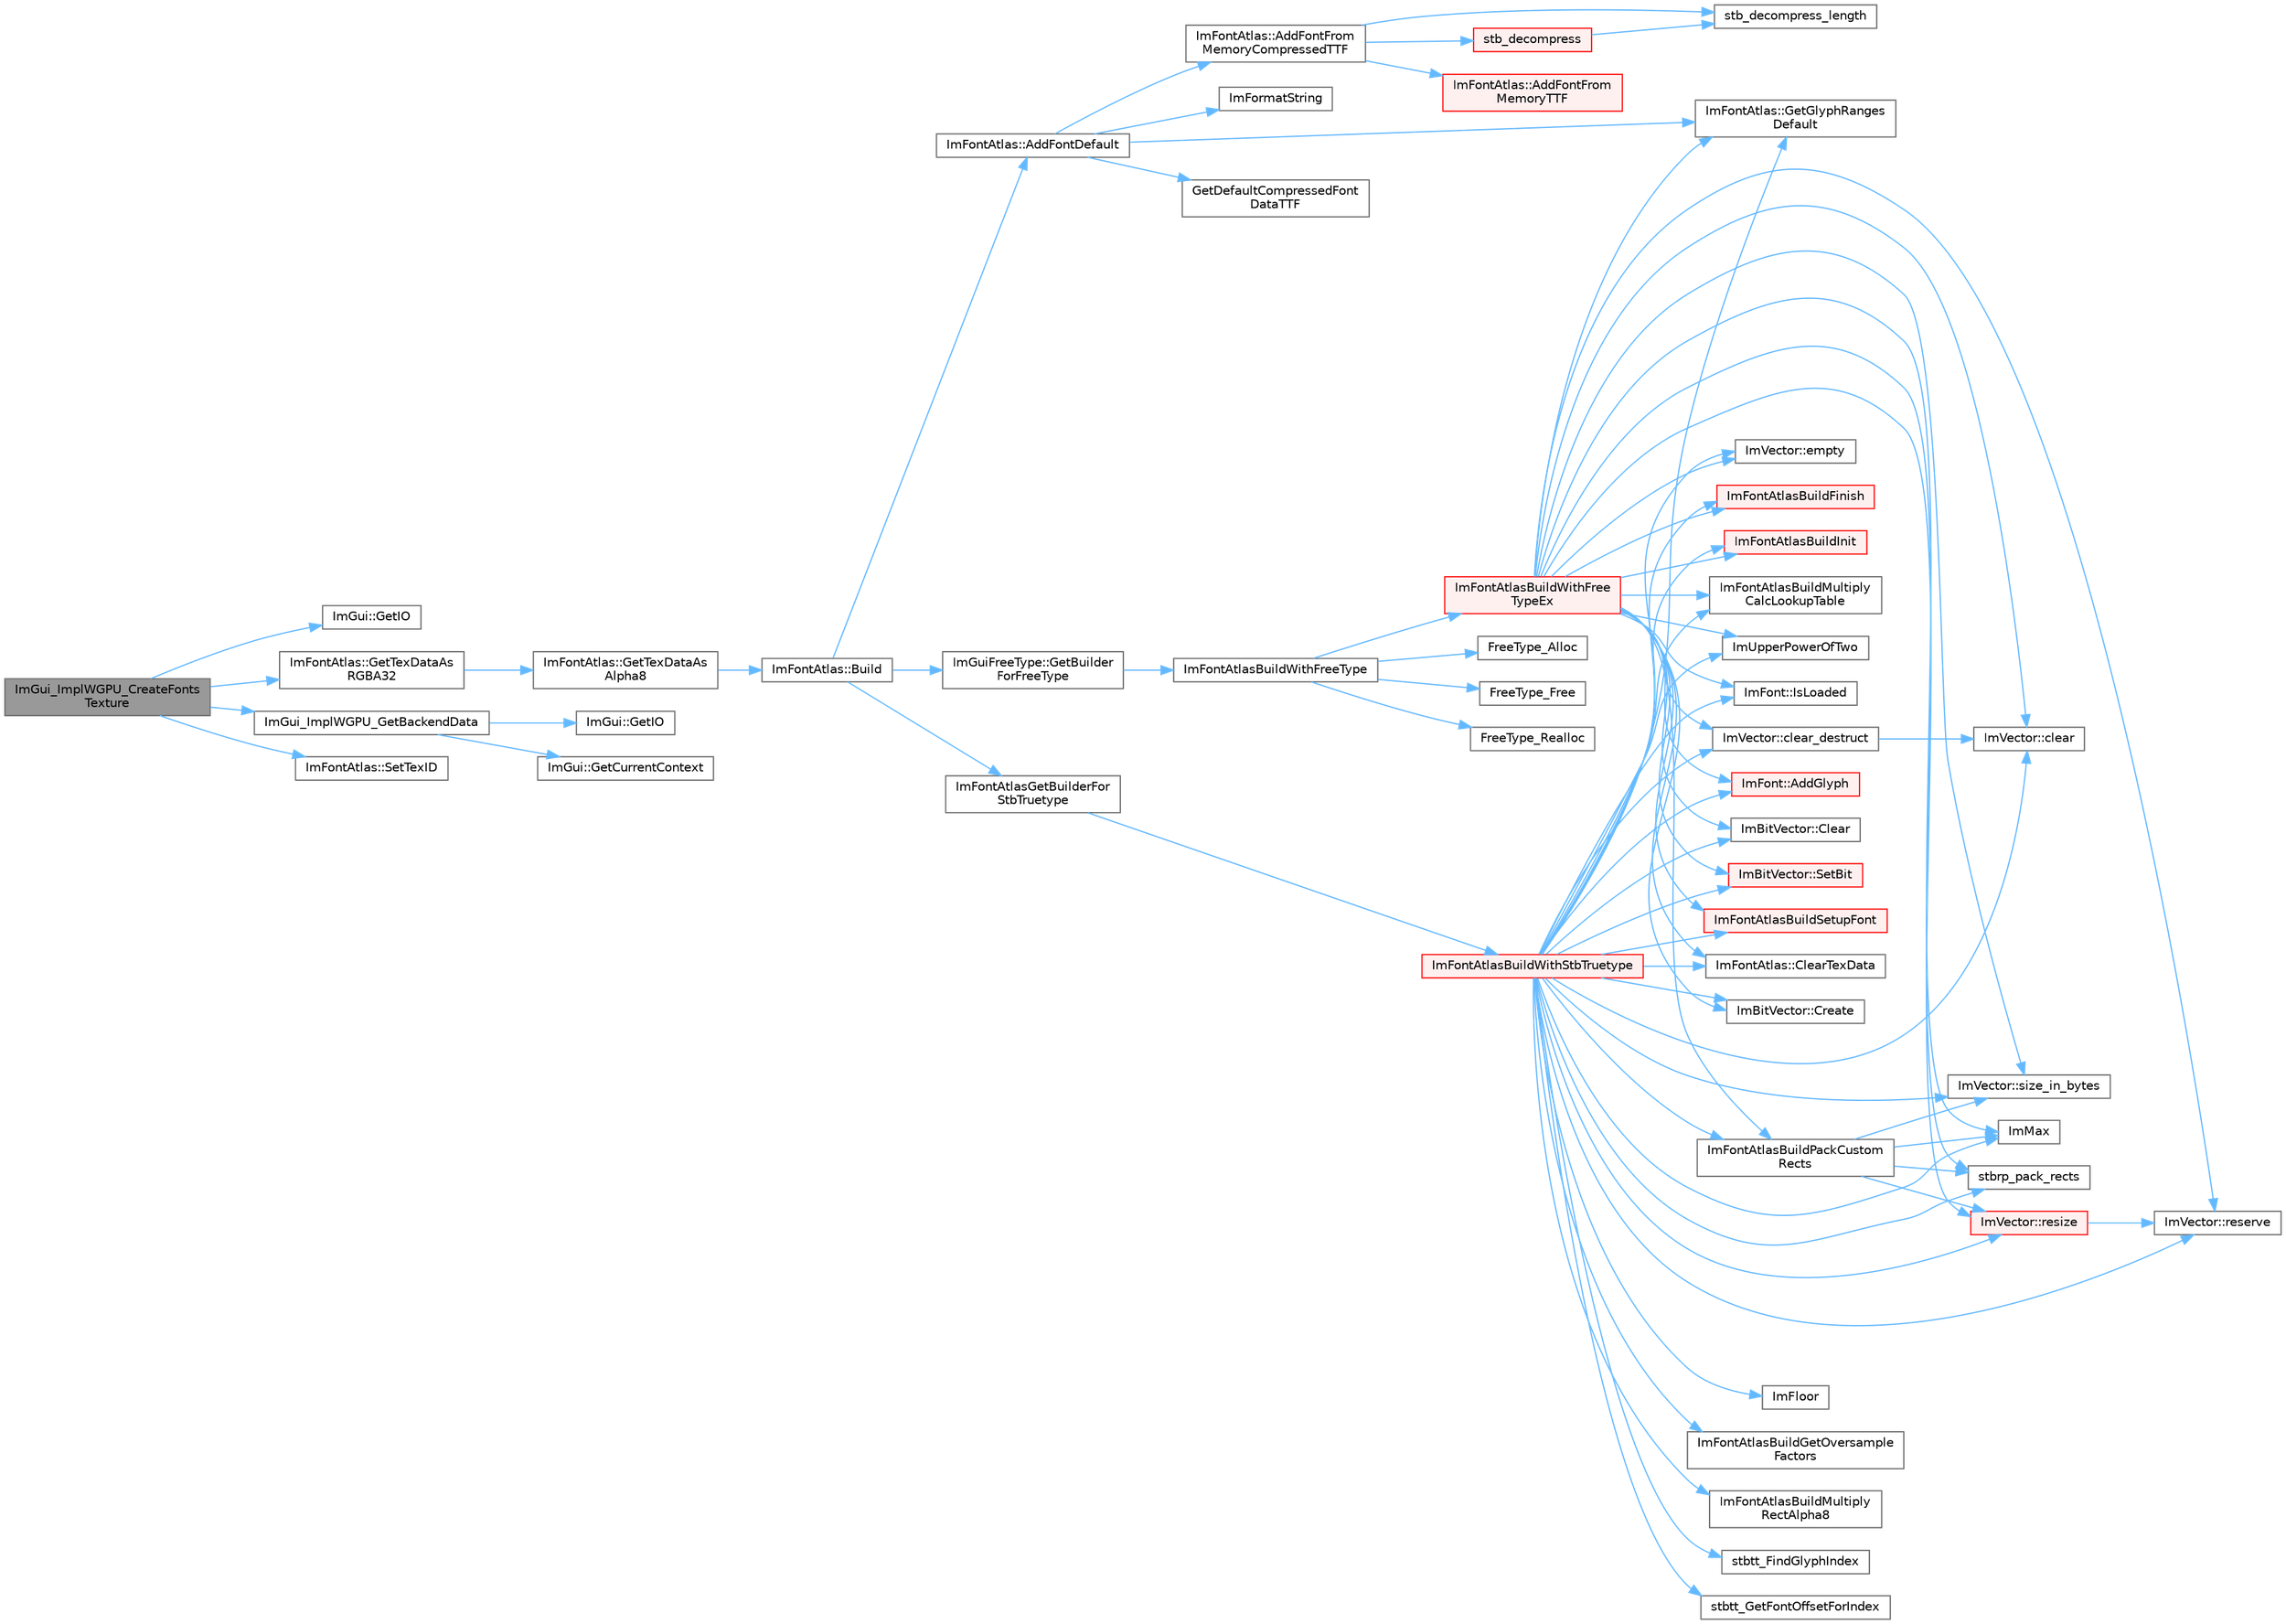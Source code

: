 digraph "ImGui_ImplWGPU_CreateFontsTexture"
{
 // LATEX_PDF_SIZE
  bgcolor="transparent";
  edge [fontname=Helvetica,fontsize=10,labelfontname=Helvetica,labelfontsize=10];
  node [fontname=Helvetica,fontsize=10,shape=box,height=0.2,width=0.4];
  rankdir="LR";
  Node1 [id="Node000001",label="ImGui_ImplWGPU_CreateFonts\lTexture",height=0.2,width=0.4,color="gray40", fillcolor="grey60", style="filled", fontcolor="black",tooltip=" "];
  Node1 -> Node2 [id="edge1_Node000001_Node000002",color="steelblue1",style="solid",tooltip=" "];
  Node2 [id="Node000002",label="ImGui::GetIO",height=0.2,width=0.4,color="grey40", fillcolor="white", style="filled",URL="$namespace_im_gui.html#a3179e560812f878f3961ce803a5d9302",tooltip=" "];
  Node1 -> Node3 [id="edge2_Node000001_Node000003",color="steelblue1",style="solid",tooltip=" "];
  Node3 [id="Node000003",label="ImFontAtlas::GetTexDataAs\lRGBA32",height=0.2,width=0.4,color="grey40", fillcolor="white", style="filled",URL="$struct_im_font_atlas.html#a8abb0c4e67ebb38249d4df71218c4eec",tooltip=" "];
  Node3 -> Node4 [id="edge3_Node000003_Node000004",color="steelblue1",style="solid",tooltip=" "];
  Node4 [id="Node000004",label="ImFontAtlas::GetTexDataAs\lAlpha8",height=0.2,width=0.4,color="grey40", fillcolor="white", style="filled",URL="$struct_im_font_atlas.html#aeff1a1044a1ab68d8f27bb2819cd9f44",tooltip=" "];
  Node4 -> Node5 [id="edge4_Node000004_Node000005",color="steelblue1",style="solid",tooltip=" "];
  Node5 [id="Node000005",label="ImFontAtlas::Build",height=0.2,width=0.4,color="grey40", fillcolor="white", style="filled",URL="$struct_im_font_atlas.html#a81e39e30dffa4dd7e458a53297451e27",tooltip=" "];
  Node5 -> Node6 [id="edge5_Node000005_Node000006",color="steelblue1",style="solid",tooltip=" "];
  Node6 [id="Node000006",label="ImFontAtlas::AddFontDefault",height=0.2,width=0.4,color="grey40", fillcolor="white", style="filled",URL="$struct_im_font_atlas.html#a9d2b4a94579bf603a0d2662cd8348cbd",tooltip=" "];
  Node6 -> Node7 [id="edge6_Node000006_Node000007",color="steelblue1",style="solid",tooltip=" "];
  Node7 [id="Node000007",label="ImFontAtlas::AddFontFrom\lMemoryCompressedTTF",height=0.2,width=0.4,color="grey40", fillcolor="white", style="filled",URL="$struct_im_font_atlas.html#a478ffa07777bf990ade02889e15a21ab",tooltip=" "];
  Node7 -> Node8 [id="edge7_Node000007_Node000008",color="steelblue1",style="solid",tooltip=" "];
  Node8 [id="Node000008",label="ImFontAtlas::AddFontFrom\lMemoryTTF",height=0.2,width=0.4,color="red", fillcolor="#FFF0F0", style="filled",URL="$struct_im_font_atlas.html#a95eec9b791e9c509180030f8176406ff",tooltip=" "];
  Node7 -> Node13 [id="edge8_Node000007_Node000013",color="steelblue1",style="solid",tooltip=" "];
  Node13 [id="Node000013",label="stb_decompress",height=0.2,width=0.4,color="red", fillcolor="#FFF0F0", style="filled",URL="$imgui__draw_8cpp.html#a23f899d930c93d351569ee83cf920570",tooltip=" "];
  Node13 -> Node15 [id="edge9_Node000013_Node000015",color="steelblue1",style="solid",tooltip=" "];
  Node15 [id="Node000015",label="stb_decompress_length",height=0.2,width=0.4,color="grey40", fillcolor="white", style="filled",URL="$imgui__draw_8cpp.html#a5a5301def23b33e2156ac79a8b65c69b",tooltip=" "];
  Node7 -> Node15 [id="edge10_Node000007_Node000015",color="steelblue1",style="solid",tooltip=" "];
  Node6 -> Node19 [id="edge11_Node000006_Node000019",color="steelblue1",style="solid",tooltip=" "];
  Node19 [id="Node000019",label="GetDefaultCompressedFont\lDataTTF",height=0.2,width=0.4,color="grey40", fillcolor="white", style="filled",URL="$imgui__draw_8cpp.html#abc3b462ef2c5ef511d4f7231e3d9b853",tooltip=" "];
  Node6 -> Node20 [id="edge12_Node000006_Node000020",color="steelblue1",style="solid",tooltip=" "];
  Node20 [id="Node000020",label="ImFontAtlas::GetGlyphRanges\lDefault",height=0.2,width=0.4,color="grey40", fillcolor="white", style="filled",URL="$struct_im_font_atlas.html#adec0df140eb1dc01c2a22a5253d62820",tooltip=" "];
  Node6 -> Node21 [id="edge13_Node000006_Node000021",color="steelblue1",style="solid",tooltip=" "];
  Node21 [id="Node000021",label="ImFormatString",height=0.2,width=0.4,color="grey40", fillcolor="white", style="filled",URL="$imgui_8cpp.html#a75ccaf7d676b1f567ba888ae42ac3809",tooltip=" "];
  Node5 -> Node22 [id="edge14_Node000005_Node000022",color="steelblue1",style="solid",tooltip=" "];
  Node22 [id="Node000022",label="ImGuiFreeType::GetBuilder\lForFreeType",height=0.2,width=0.4,color="grey40", fillcolor="white", style="filled",URL="$namespace_im_gui_free_type.html#ad0ba08f92f212ec5da9dd7a2872e0ae3",tooltip=" "];
  Node22 -> Node23 [id="edge15_Node000022_Node000023",color="steelblue1",style="solid",tooltip=" "];
  Node23 [id="Node000023",label="ImFontAtlasBuildWithFreeType",height=0.2,width=0.4,color="grey40", fillcolor="white", style="filled",URL="$imgui__freetype_8cpp.html#a59c51a543162f6d8a70c66e526f2f5fe",tooltip=" "];
  Node23 -> Node24 [id="edge16_Node000023_Node000024",color="steelblue1",style="solid",tooltip=" "];
  Node24 [id="Node000024",label="FreeType_Alloc",height=0.2,width=0.4,color="grey40", fillcolor="white", style="filled",URL="$imgui__freetype_8cpp.html#a6a98733a4a93bb0b2a6cc6c1d1c0637c",tooltip=" "];
  Node23 -> Node25 [id="edge17_Node000023_Node000025",color="steelblue1",style="solid",tooltip=" "];
  Node25 [id="Node000025",label="FreeType_Free",height=0.2,width=0.4,color="grey40", fillcolor="white", style="filled",URL="$imgui__freetype_8cpp.html#abc3aa644b842c8087c6a785b59fcf5e6",tooltip=" "];
  Node23 -> Node26 [id="edge18_Node000023_Node000026",color="steelblue1",style="solid",tooltip=" "];
  Node26 [id="Node000026",label="FreeType_Realloc",height=0.2,width=0.4,color="grey40", fillcolor="white", style="filled",URL="$imgui__freetype_8cpp.html#afb83eb710c8c6c48c842184d2b43bd72",tooltip=" "];
  Node23 -> Node27 [id="edge19_Node000023_Node000027",color="steelblue1",style="solid",tooltip=" "];
  Node27 [id="Node000027",label="ImFontAtlasBuildWithFree\lTypeEx",height=0.2,width=0.4,color="red", fillcolor="#FFF0F0", style="filled",URL="$imgui__freetype_8cpp.html#af965b039f4cb8ad8bcdc5a1981ac5d81",tooltip=" "];
  Node27 -> Node28 [id="edge20_Node000027_Node000028",color="steelblue1",style="solid",tooltip=" "];
  Node28 [id="Node000028",label="ImFont::AddGlyph",height=0.2,width=0.4,color="red", fillcolor="#FFF0F0", style="filled",URL="$struct_im_font.html#a1badad96fa8d41b4754fc7bdb826e6b2",tooltip=" "];
  Node27 -> Node32 [id="edge21_Node000027_Node000032",color="steelblue1",style="solid",tooltip=" "];
  Node32 [id="Node000032",label="ImBitVector::Clear",height=0.2,width=0.4,color="grey40", fillcolor="white", style="filled",URL="$struct_im_bit_vector.html#a6486ac9a357400a42af07909f937a659",tooltip=" "];
  Node27 -> Node33 [id="edge22_Node000027_Node000033",color="steelblue1",style="solid",tooltip=" "];
  Node33 [id="Node000033",label="ImVector::clear",height=0.2,width=0.4,color="grey40", fillcolor="white", style="filled",URL="$struct_im_vector.html#ae2d401b4ec5f1113cdb8edb5a61a38f7",tooltip=" "];
  Node27 -> Node34 [id="edge23_Node000027_Node000034",color="steelblue1",style="solid",tooltip=" "];
  Node34 [id="Node000034",label="ImVector::clear_destruct",height=0.2,width=0.4,color="grey40", fillcolor="white", style="filled",URL="$struct_im_vector.html#ac1ed34eac753156e87e8a92f78dbbe3f",tooltip=" "];
  Node34 -> Node33 [id="edge24_Node000034_Node000033",color="steelblue1",style="solid",tooltip=" "];
  Node27 -> Node10 [id="edge25_Node000027_Node000010",color="steelblue1",style="solid",tooltip=" "];
  Node10 [id="Node000010",label="ImFontAtlas::ClearTexData",height=0.2,width=0.4,color="grey40", fillcolor="white", style="filled",URL="$struct_im_font_atlas.html#a3ede4bd513bec044c77ac392ad9c6e86",tooltip=" "];
  Node27 -> Node35 [id="edge26_Node000027_Node000035",color="steelblue1",style="solid",tooltip=" "];
  Node35 [id="Node000035",label="ImBitVector::Create",height=0.2,width=0.4,color="grey40", fillcolor="white", style="filled",URL="$struct_im_bit_vector.html#a2e25a0809000ad27bfc3fb89f3d04829",tooltip=" "];
  Node27 -> Node36 [id="edge27_Node000027_Node000036",color="steelblue1",style="solid",tooltip=" "];
  Node36 [id="Node000036",label="ImVector::empty",height=0.2,width=0.4,color="grey40", fillcolor="white", style="filled",URL="$struct_im_vector.html#aa53e48a5272f4bad1099368769514ff1",tooltip=" "];
  Node27 -> Node20 [id="edge28_Node000027_Node000020",color="steelblue1",style="solid",tooltip=" "];
  Node27 -> Node38 [id="edge29_Node000027_Node000038",color="steelblue1",style="solid",tooltip=" "];
  Node38 [id="Node000038",label="ImFontAtlasBuildFinish",height=0.2,width=0.4,color="red", fillcolor="#FFF0F0", style="filled",URL="$imgui__draw_8cpp.html#adbf0ee92b3ac86e30b9e81f552d15d37",tooltip=" "];
  Node27 -> Node52 [id="edge30_Node000027_Node000052",color="steelblue1",style="solid",tooltip=" "];
  Node52 [id="Node000052",label="ImFontAtlasBuildInit",height=0.2,width=0.4,color="red", fillcolor="#FFF0F0", style="filled",URL="$imgui__draw_8cpp.html#ac050ff181df43cec0b63d834b6039c3f",tooltip=" "];
  Node27 -> Node54 [id="edge31_Node000027_Node000054",color="steelblue1",style="solid",tooltip=" "];
  Node54 [id="Node000054",label="ImFontAtlasBuildMultiply\lCalcLookupTable",height=0.2,width=0.4,color="grey40", fillcolor="white", style="filled",URL="$imgui__draw_8cpp.html#a8d5f3a053aae34ac7b93e39cb9096d06",tooltip=" "];
  Node27 -> Node55 [id="edge32_Node000027_Node000055",color="steelblue1",style="solid",tooltip=" "];
  Node55 [id="Node000055",label="ImFontAtlasBuildPackCustom\lRects",height=0.2,width=0.4,color="grey40", fillcolor="white", style="filled",URL="$imgui__draw_8cpp.html#add0fcd1708ca3540688d8277fc01bf3f",tooltip=" "];
  Node55 -> Node44 [id="edge33_Node000055_Node000044",color="steelblue1",style="solid",tooltip=" "];
  Node44 [id="Node000044",label="ImMax",height=0.2,width=0.4,color="grey40", fillcolor="white", style="filled",URL="$imgui__internal_8h.html#a7667efd95147d0422f140917c71a9226",tooltip=" "];
  Node55 -> Node56 [id="edge34_Node000055_Node000056",color="steelblue1",style="solid",tooltip=" "];
  Node56 [id="Node000056",label="ImVector::resize",height=0.2,width=0.4,color="red", fillcolor="#FFF0F0", style="filled",URL="$struct_im_vector.html#ac371dd62e56ae486b1a5038cf07eee56",tooltip=" "];
  Node56 -> Node58 [id="edge35_Node000056_Node000058",color="steelblue1",style="solid",tooltip=" "];
  Node58 [id="Node000058",label="ImVector::reserve",height=0.2,width=0.4,color="grey40", fillcolor="white", style="filled",URL="$struct_im_vector.html#a0f14f5736c3372157856eebb67123b75",tooltip=" "];
  Node55 -> Node59 [id="edge36_Node000055_Node000059",color="steelblue1",style="solid",tooltip=" "];
  Node59 [id="Node000059",label="ImVector::size_in_bytes",height=0.2,width=0.4,color="grey40", fillcolor="white", style="filled",URL="$struct_im_vector.html#ade9f2e937e47b0e0f9970dcfba038204",tooltip=" "];
  Node55 -> Node60 [id="edge37_Node000055_Node000060",color="steelblue1",style="solid",tooltip=" "];
  Node60 [id="Node000060",label="stbrp_pack_rects",height=0.2,width=0.4,color="grey40", fillcolor="white", style="filled",URL="$imstb__rectpack_8h.html#af038ae1b98573f24736c9a3eed0478ba",tooltip=" "];
  Node27 -> Node61 [id="edge38_Node000027_Node000061",color="steelblue1",style="solid",tooltip=" "];
  Node61 [id="Node000061",label="ImFontAtlasBuildSetupFont",height=0.2,width=0.4,color="red", fillcolor="#FFF0F0", style="filled",URL="$imgui__draw_8cpp.html#a4bea0932904c84de73237df3f1f76bdd",tooltip=" "];
  Node27 -> Node44 [id="edge39_Node000027_Node000044",color="steelblue1",style="solid",tooltip=" "];
  Node27 -> Node63 [id="edge40_Node000027_Node000063",color="steelblue1",style="solid",tooltip=" "];
  Node63 [id="Node000063",label="ImUpperPowerOfTwo",height=0.2,width=0.4,color="grey40", fillcolor="white", style="filled",URL="$imgui__internal_8h.html#adae096c61c812293ec61ac541c146674",tooltip=" "];
  Node27 -> Node64 [id="edge41_Node000027_Node000064",color="steelblue1",style="solid",tooltip=" "];
  Node64 [id="Node000064",label="ImFont::IsLoaded",height=0.2,width=0.4,color="grey40", fillcolor="white", style="filled",URL="$struct_im_font.html#a97dafa61cc94e84be396d69b0d42b1ce",tooltip=" "];
  Node27 -> Node58 [id="edge42_Node000027_Node000058",color="steelblue1",style="solid",tooltip=" "];
  Node27 -> Node56 [id="edge43_Node000027_Node000056",color="steelblue1",style="solid",tooltip=" "];
  Node27 -> Node66 [id="edge44_Node000027_Node000066",color="steelblue1",style="solid",tooltip=" "];
  Node66 [id="Node000066",label="ImBitVector::SetBit",height=0.2,width=0.4,color="red", fillcolor="#FFF0F0", style="filled",URL="$struct_im_bit_vector.html#afab0abbd320b1f33d1988760be7cd39b",tooltip=" "];
  Node27 -> Node59 [id="edge45_Node000027_Node000059",color="steelblue1",style="solid",tooltip=" "];
  Node27 -> Node60 [id="edge46_Node000027_Node000060",color="steelblue1",style="solid",tooltip=" "];
  Node5 -> Node70 [id="edge47_Node000005_Node000070",color="steelblue1",style="solid",tooltip=" "];
  Node70 [id="Node000070",label="ImFontAtlasGetBuilderFor\lStbTruetype",height=0.2,width=0.4,color="grey40", fillcolor="white", style="filled",URL="$imgui__draw_8cpp.html#a4c276d0224ef420d570c9485c4c76a19",tooltip=" "];
  Node70 -> Node71 [id="edge48_Node000070_Node000071",color="steelblue1",style="solid",tooltip=" "];
  Node71 [id="Node000071",label="ImFontAtlasBuildWithStbTruetype",height=0.2,width=0.4,color="red", fillcolor="#FFF0F0", style="filled",URL="$imgui__draw_8cpp.html#a2f785bd6dd330af7a832589fa24f303a",tooltip=" "];
  Node71 -> Node28 [id="edge49_Node000071_Node000028",color="steelblue1",style="solid",tooltip=" "];
  Node71 -> Node32 [id="edge50_Node000071_Node000032",color="steelblue1",style="solid",tooltip=" "];
  Node71 -> Node33 [id="edge51_Node000071_Node000033",color="steelblue1",style="solid",tooltip=" "];
  Node71 -> Node34 [id="edge52_Node000071_Node000034",color="steelblue1",style="solid",tooltip=" "];
  Node71 -> Node10 [id="edge53_Node000071_Node000010",color="steelblue1",style="solid",tooltip=" "];
  Node71 -> Node35 [id="edge54_Node000071_Node000035",color="steelblue1",style="solid",tooltip=" "];
  Node71 -> Node36 [id="edge55_Node000071_Node000036",color="steelblue1",style="solid",tooltip=" "];
  Node71 -> Node20 [id="edge56_Node000071_Node000020",color="steelblue1",style="solid",tooltip=" "];
  Node71 -> Node72 [id="edge57_Node000071_Node000072",color="steelblue1",style="solid",tooltip=" "];
  Node72 [id="Node000072",label="ImFloor",height=0.2,width=0.4,color="grey40", fillcolor="white", style="filled",URL="$imgui__internal_8h.html#a51a84b6be21807818b857a8565d97912",tooltip=" "];
  Node71 -> Node38 [id="edge58_Node000071_Node000038",color="steelblue1",style="solid",tooltip=" "];
  Node71 -> Node73 [id="edge59_Node000071_Node000073",color="steelblue1",style="solid",tooltip=" "];
  Node73 [id="Node000073",label="ImFontAtlasBuildGetOversample\lFactors",height=0.2,width=0.4,color="grey40", fillcolor="white", style="filled",URL="$imgui__draw_8cpp.html#aa1efcf4c3caa22137e6a7d548435af5a",tooltip=" "];
  Node71 -> Node52 [id="edge60_Node000071_Node000052",color="steelblue1",style="solid",tooltip=" "];
  Node71 -> Node54 [id="edge61_Node000071_Node000054",color="steelblue1",style="solid",tooltip=" "];
  Node71 -> Node74 [id="edge62_Node000071_Node000074",color="steelblue1",style="solid",tooltip=" "];
  Node74 [id="Node000074",label="ImFontAtlasBuildMultiply\lRectAlpha8",height=0.2,width=0.4,color="grey40", fillcolor="white", style="filled",URL="$imgui__draw_8cpp.html#a8dc3feae771599949b33712b520e9060",tooltip=" "];
  Node71 -> Node55 [id="edge63_Node000071_Node000055",color="steelblue1",style="solid",tooltip=" "];
  Node71 -> Node61 [id="edge64_Node000071_Node000061",color="steelblue1",style="solid",tooltip=" "];
  Node71 -> Node44 [id="edge65_Node000071_Node000044",color="steelblue1",style="solid",tooltip=" "];
  Node71 -> Node63 [id="edge66_Node000071_Node000063",color="steelblue1",style="solid",tooltip=" "];
  Node71 -> Node64 [id="edge67_Node000071_Node000064",color="steelblue1",style="solid",tooltip=" "];
  Node71 -> Node58 [id="edge68_Node000071_Node000058",color="steelblue1",style="solid",tooltip=" "];
  Node71 -> Node56 [id="edge69_Node000071_Node000056",color="steelblue1",style="solid",tooltip=" "];
  Node71 -> Node66 [id="edge70_Node000071_Node000066",color="steelblue1",style="solid",tooltip=" "];
  Node71 -> Node59 [id="edge71_Node000071_Node000059",color="steelblue1",style="solid",tooltip=" "];
  Node71 -> Node60 [id="edge72_Node000071_Node000060",color="steelblue1",style="solid",tooltip=" "];
  Node71 -> Node75 [id="edge73_Node000071_Node000075",color="steelblue1",style="solid",tooltip=" "];
  Node75 [id="Node000075",label="stbtt_FindGlyphIndex",height=0.2,width=0.4,color="grey40", fillcolor="white", style="filled",URL="$imstb__truetype_8h.html#a213d5628c6b2e5c107b99378eefc6e3a",tooltip=" "];
  Node71 -> Node76 [id="edge74_Node000071_Node000076",color="steelblue1",style="solid",tooltip=" "];
  Node76 [id="Node000076",label="stbtt_GetFontOffsetForIndex",height=0.2,width=0.4,color="grey40", fillcolor="white", style="filled",URL="$imstb__truetype_8h.html#a5ba17159df62ca39649e6f2231ac6e89",tooltip=" "];
  Node1 -> Node87 [id="edge75_Node000001_Node000087",color="steelblue1",style="solid",tooltip=" "];
  Node87 [id="Node000087",label="ImGui_ImplWGPU_GetBackendData",height=0.2,width=0.4,color="grey40", fillcolor="white", style="filled",URL="$imgui__impl__wgpu_8cpp.html#a53ba176feabb9b08ec073556d6cf1c6b",tooltip=" "];
  Node87 -> Node88 [id="edge76_Node000087_Node000088",color="steelblue1",style="solid",tooltip=" "];
  Node88 [id="Node000088",label="ImGui::GetCurrentContext",height=0.2,width=0.4,color="grey40", fillcolor="white", style="filled",URL="$namespace_im_gui.html#af557a6de5538099a0f6047eb994bbf42",tooltip=" "];
  Node87 -> Node89 [id="edge77_Node000087_Node000089",color="steelblue1",style="solid",tooltip=" "];
  Node89 [id="Node000089",label="ImGui::GetIO",height=0.2,width=0.4,color="grey40", fillcolor="white", style="filled",URL="$namespace_im_gui.html#a7dea7d0530868f078324f14a308f0c3c",tooltip=" "];
  Node1 -> Node90 [id="edge78_Node000001_Node000090",color="steelblue1",style="solid",tooltip=" "];
  Node90 [id="Node000090",label="ImFontAtlas::SetTexID",height=0.2,width=0.4,color="grey40", fillcolor="white", style="filled",URL="$struct_im_font_atlas.html#a96ffd1956c11dac4f79b43c095828445",tooltip=" "];
}
